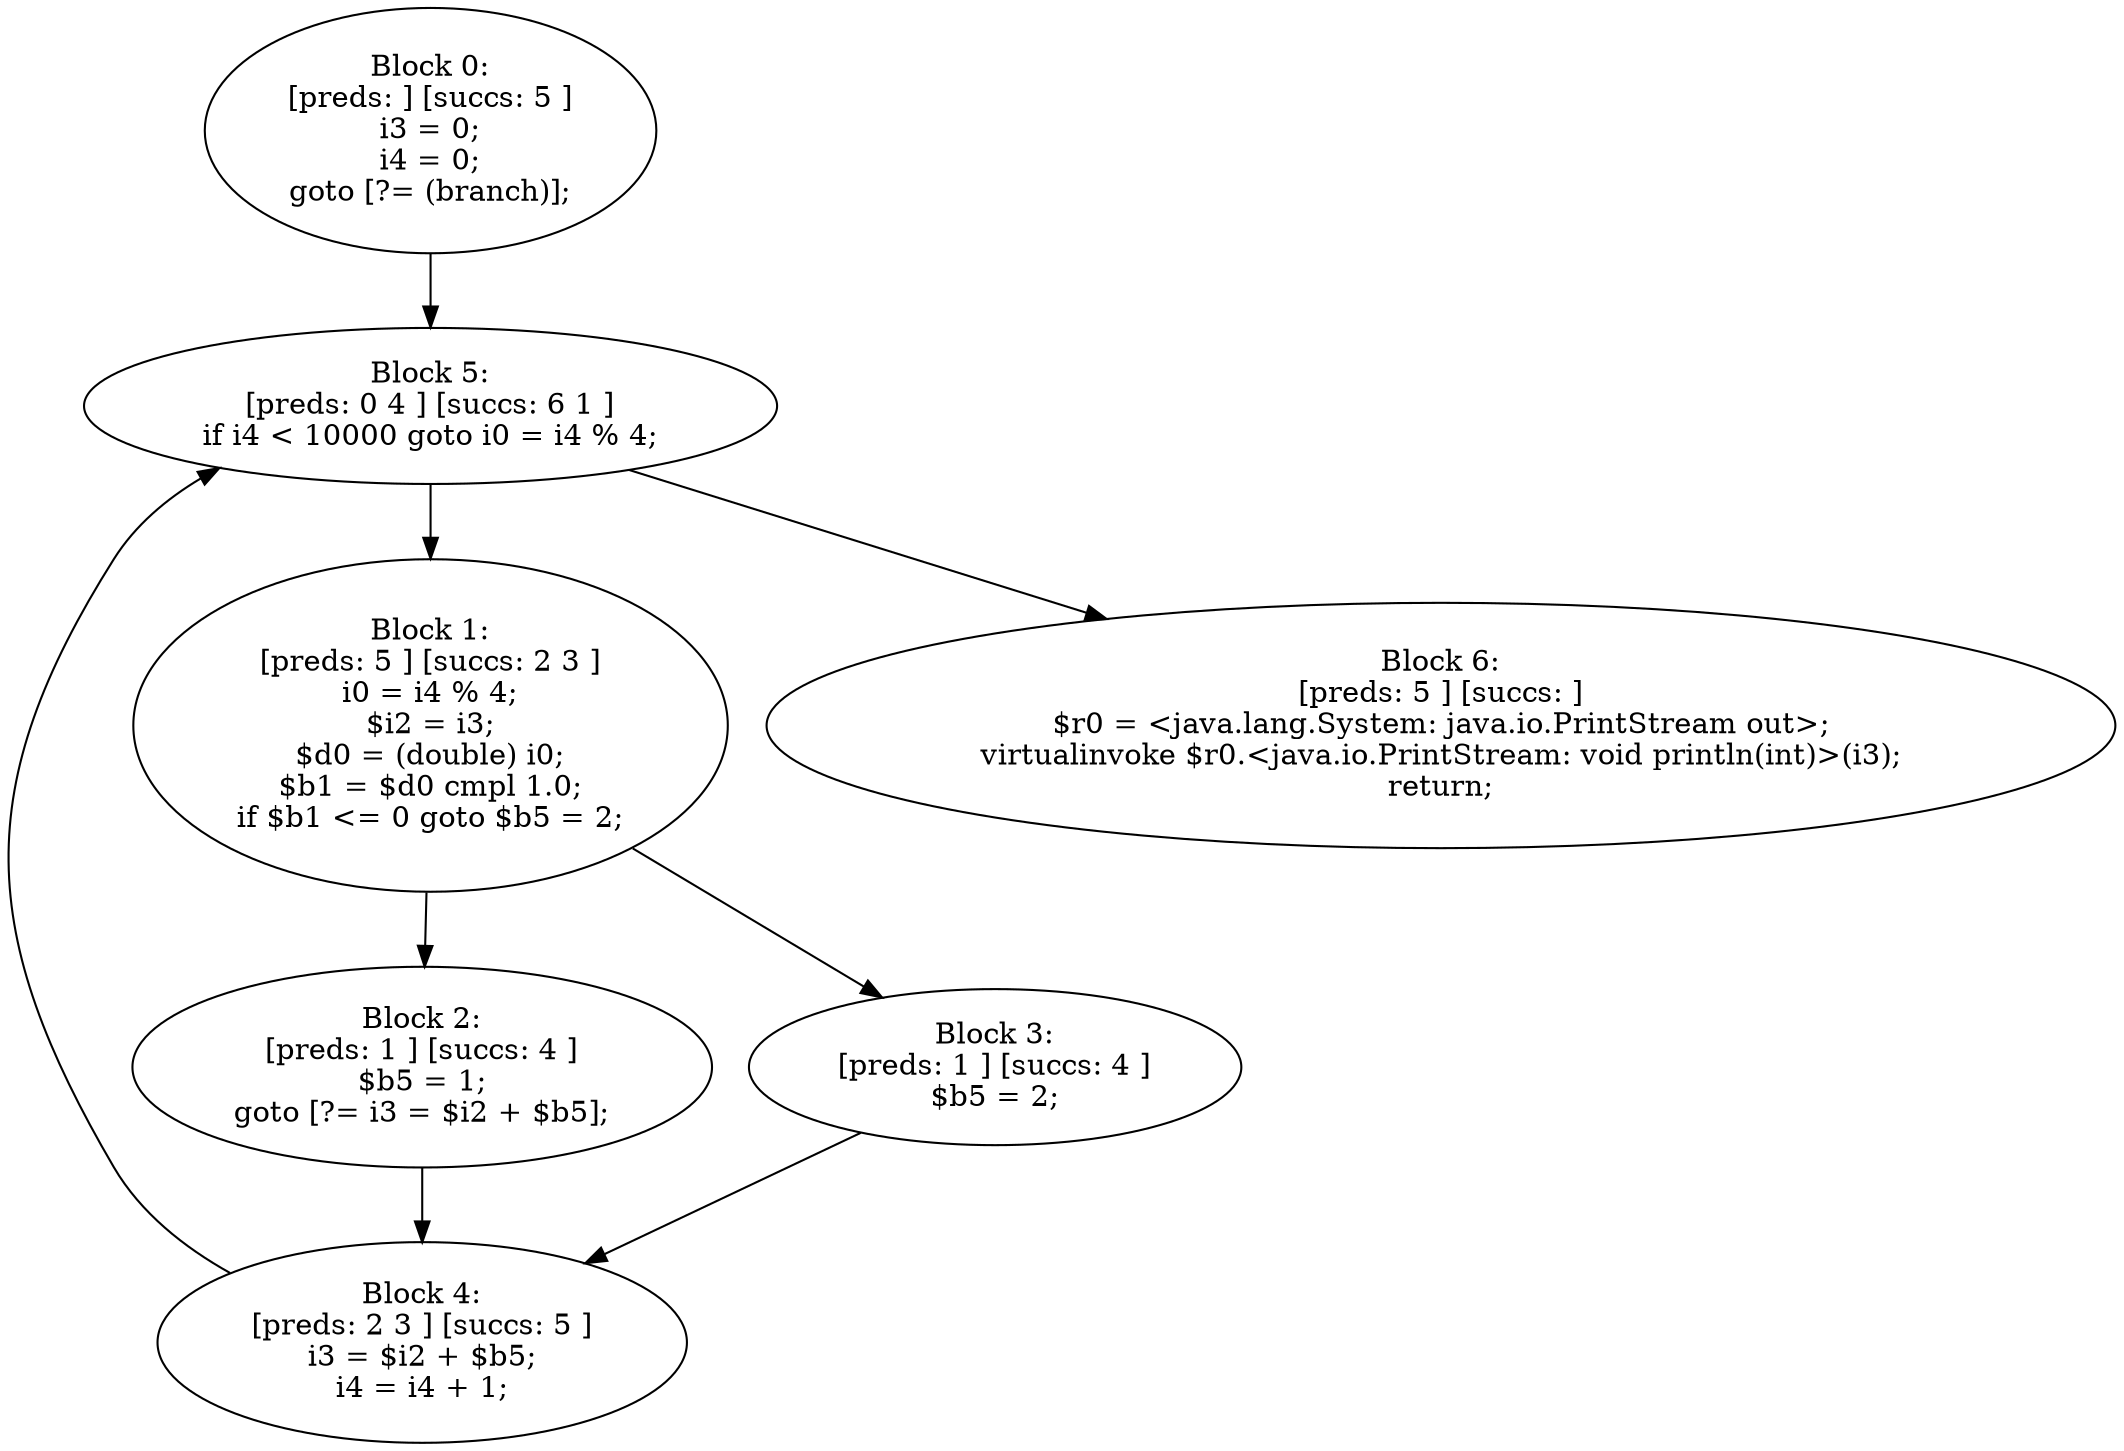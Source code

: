 digraph "unitGraph" {
    "Block 0:
[preds: ] [succs: 5 ]
i3 = 0;
i4 = 0;
goto [?= (branch)];
"
    "Block 1:
[preds: 5 ] [succs: 2 3 ]
i0 = i4 % 4;
$i2 = i3;
$d0 = (double) i0;
$b1 = $d0 cmpl 1.0;
if $b1 <= 0 goto $b5 = 2;
"
    "Block 2:
[preds: 1 ] [succs: 4 ]
$b5 = 1;
goto [?= i3 = $i2 + $b5];
"
    "Block 3:
[preds: 1 ] [succs: 4 ]
$b5 = 2;
"
    "Block 4:
[preds: 2 3 ] [succs: 5 ]
i3 = $i2 + $b5;
i4 = i4 + 1;
"
    "Block 5:
[preds: 0 4 ] [succs: 6 1 ]
if i4 < 10000 goto i0 = i4 % 4;
"
    "Block 6:
[preds: 5 ] [succs: ]
$r0 = <java.lang.System: java.io.PrintStream out>;
virtualinvoke $r0.<java.io.PrintStream: void println(int)>(i3);
return;
"
    "Block 0:
[preds: ] [succs: 5 ]
i3 = 0;
i4 = 0;
goto [?= (branch)];
"->"Block 5:
[preds: 0 4 ] [succs: 6 1 ]
if i4 < 10000 goto i0 = i4 % 4;
";
    "Block 1:
[preds: 5 ] [succs: 2 3 ]
i0 = i4 % 4;
$i2 = i3;
$d0 = (double) i0;
$b1 = $d0 cmpl 1.0;
if $b1 <= 0 goto $b5 = 2;
"->"Block 2:
[preds: 1 ] [succs: 4 ]
$b5 = 1;
goto [?= i3 = $i2 + $b5];
";
    "Block 1:
[preds: 5 ] [succs: 2 3 ]
i0 = i4 % 4;
$i2 = i3;
$d0 = (double) i0;
$b1 = $d0 cmpl 1.0;
if $b1 <= 0 goto $b5 = 2;
"->"Block 3:
[preds: 1 ] [succs: 4 ]
$b5 = 2;
";
    "Block 2:
[preds: 1 ] [succs: 4 ]
$b5 = 1;
goto [?= i3 = $i2 + $b5];
"->"Block 4:
[preds: 2 3 ] [succs: 5 ]
i3 = $i2 + $b5;
i4 = i4 + 1;
";
    "Block 3:
[preds: 1 ] [succs: 4 ]
$b5 = 2;
"->"Block 4:
[preds: 2 3 ] [succs: 5 ]
i3 = $i2 + $b5;
i4 = i4 + 1;
";
    "Block 4:
[preds: 2 3 ] [succs: 5 ]
i3 = $i2 + $b5;
i4 = i4 + 1;
"->"Block 5:
[preds: 0 4 ] [succs: 6 1 ]
if i4 < 10000 goto i0 = i4 % 4;
";
    "Block 5:
[preds: 0 4 ] [succs: 6 1 ]
if i4 < 10000 goto i0 = i4 % 4;
"->"Block 6:
[preds: 5 ] [succs: ]
$r0 = <java.lang.System: java.io.PrintStream out>;
virtualinvoke $r0.<java.io.PrintStream: void println(int)>(i3);
return;
";
    "Block 5:
[preds: 0 4 ] [succs: 6 1 ]
if i4 < 10000 goto i0 = i4 % 4;
"->"Block 1:
[preds: 5 ] [succs: 2 3 ]
i0 = i4 % 4;
$i2 = i3;
$d0 = (double) i0;
$b1 = $d0 cmpl 1.0;
if $b1 <= 0 goto $b5 = 2;
";
}
